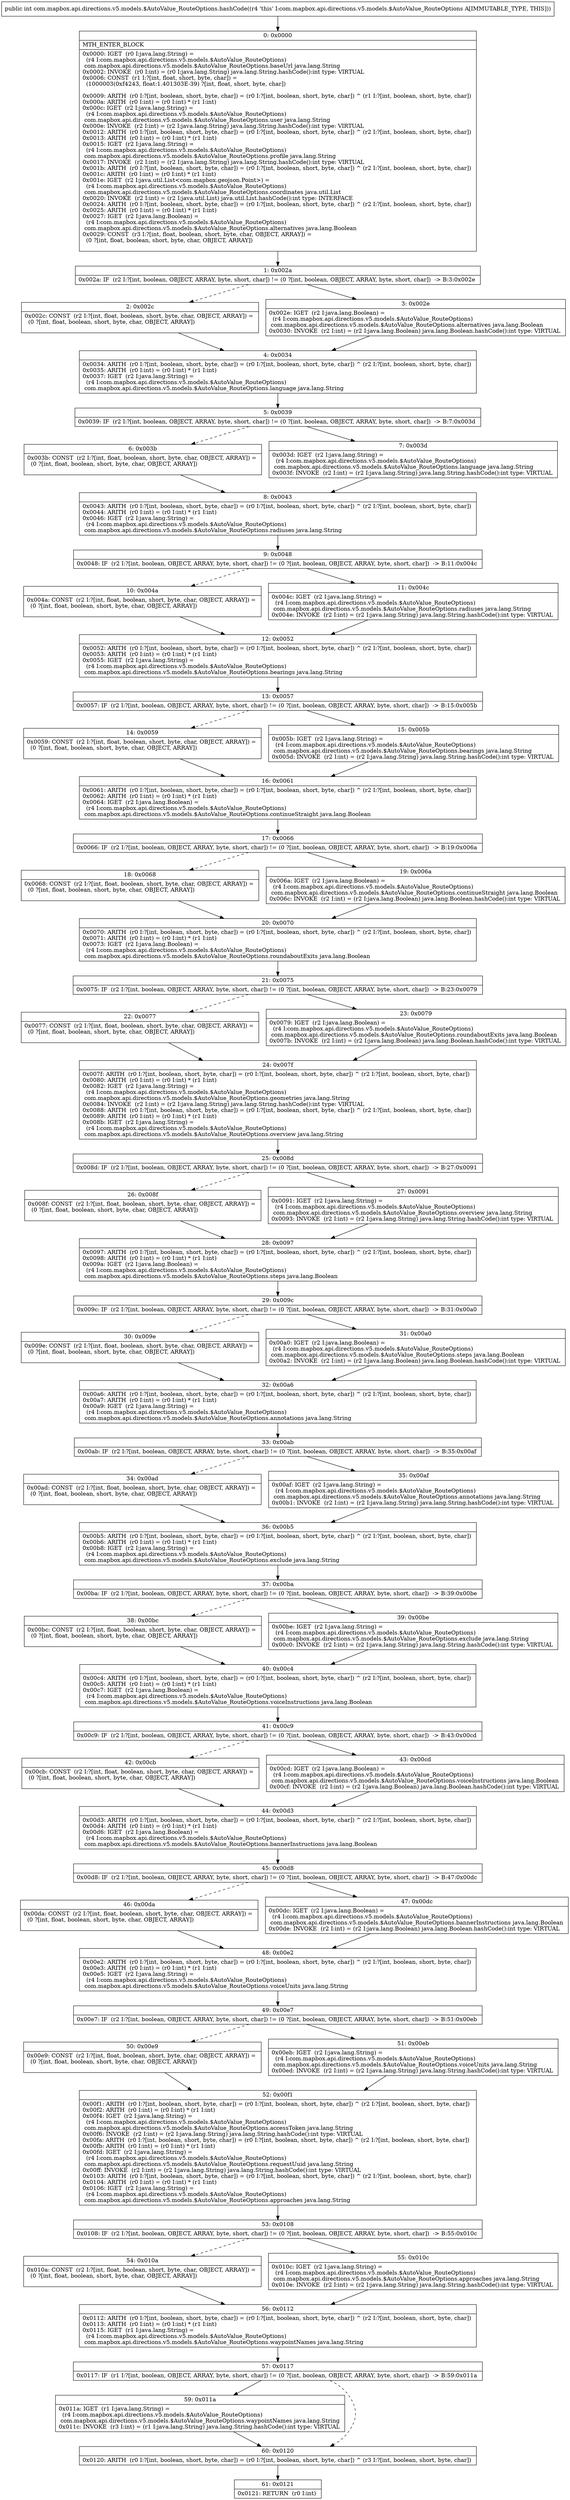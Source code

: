 digraph "CFG forcom.mapbox.api.directions.v5.models.$AutoValue_RouteOptions.hashCode()I" {
Node_0 [shape=record,label="{0\:\ 0x0000|MTH_ENTER_BLOCK\l|0x0000: IGET  (r0 I:java.lang.String) = \l  (r4 I:com.mapbox.api.directions.v5.models.$AutoValue_RouteOptions)\l com.mapbox.api.directions.v5.models.$AutoValue_RouteOptions.baseUrl java.lang.String \l0x0002: INVOKE  (r0 I:int) = (r0 I:java.lang.String) java.lang.String.hashCode():int type: VIRTUAL \l0x0006: CONST  (r1 I:?[int, float, short, byte, char]) = \l  (1000003(0xf4243, float:1.401303E\-39) ?[int, float, short, byte, char])\l \l0x0009: ARITH  (r0 I:?[int, boolean, short, byte, char]) = (r0 I:?[int, boolean, short, byte, char]) ^ (r1 I:?[int, boolean, short, byte, char]) \l0x000a: ARITH  (r0 I:int) = (r0 I:int) * (r1 I:int) \l0x000c: IGET  (r2 I:java.lang.String) = \l  (r4 I:com.mapbox.api.directions.v5.models.$AutoValue_RouteOptions)\l com.mapbox.api.directions.v5.models.$AutoValue_RouteOptions.user java.lang.String \l0x000e: INVOKE  (r2 I:int) = (r2 I:java.lang.String) java.lang.String.hashCode():int type: VIRTUAL \l0x0012: ARITH  (r0 I:?[int, boolean, short, byte, char]) = (r0 I:?[int, boolean, short, byte, char]) ^ (r2 I:?[int, boolean, short, byte, char]) \l0x0013: ARITH  (r0 I:int) = (r0 I:int) * (r1 I:int) \l0x0015: IGET  (r2 I:java.lang.String) = \l  (r4 I:com.mapbox.api.directions.v5.models.$AutoValue_RouteOptions)\l com.mapbox.api.directions.v5.models.$AutoValue_RouteOptions.profile java.lang.String \l0x0017: INVOKE  (r2 I:int) = (r2 I:java.lang.String) java.lang.String.hashCode():int type: VIRTUAL \l0x001b: ARITH  (r0 I:?[int, boolean, short, byte, char]) = (r0 I:?[int, boolean, short, byte, char]) ^ (r2 I:?[int, boolean, short, byte, char]) \l0x001c: ARITH  (r0 I:int) = (r0 I:int) * (r1 I:int) \l0x001e: IGET  (r2 I:java.util.List\<com.mapbox.geojson.Point\>) = \l  (r4 I:com.mapbox.api.directions.v5.models.$AutoValue_RouteOptions)\l com.mapbox.api.directions.v5.models.$AutoValue_RouteOptions.coordinates java.util.List \l0x0020: INVOKE  (r2 I:int) = (r2 I:java.util.List) java.util.List.hashCode():int type: INTERFACE \l0x0024: ARITH  (r0 I:?[int, boolean, short, byte, char]) = (r0 I:?[int, boolean, short, byte, char]) ^ (r2 I:?[int, boolean, short, byte, char]) \l0x0025: ARITH  (r0 I:int) = (r0 I:int) * (r1 I:int) \l0x0027: IGET  (r2 I:java.lang.Boolean) = \l  (r4 I:com.mapbox.api.directions.v5.models.$AutoValue_RouteOptions)\l com.mapbox.api.directions.v5.models.$AutoValue_RouteOptions.alternatives java.lang.Boolean \l0x0029: CONST  (r3 I:?[int, float, boolean, short, byte, char, OBJECT, ARRAY]) = \l  (0 ?[int, float, boolean, short, byte, char, OBJECT, ARRAY])\l \l}"];
Node_1 [shape=record,label="{1\:\ 0x002a|0x002a: IF  (r2 I:?[int, boolean, OBJECT, ARRAY, byte, short, char]) != (0 ?[int, boolean, OBJECT, ARRAY, byte, short, char])  \-\> B:3:0x002e \l}"];
Node_2 [shape=record,label="{2\:\ 0x002c|0x002c: CONST  (r2 I:?[int, float, boolean, short, byte, char, OBJECT, ARRAY]) = \l  (0 ?[int, float, boolean, short, byte, char, OBJECT, ARRAY])\l \l}"];
Node_3 [shape=record,label="{3\:\ 0x002e|0x002e: IGET  (r2 I:java.lang.Boolean) = \l  (r4 I:com.mapbox.api.directions.v5.models.$AutoValue_RouteOptions)\l com.mapbox.api.directions.v5.models.$AutoValue_RouteOptions.alternatives java.lang.Boolean \l0x0030: INVOKE  (r2 I:int) = (r2 I:java.lang.Boolean) java.lang.Boolean.hashCode():int type: VIRTUAL \l}"];
Node_4 [shape=record,label="{4\:\ 0x0034|0x0034: ARITH  (r0 I:?[int, boolean, short, byte, char]) = (r0 I:?[int, boolean, short, byte, char]) ^ (r2 I:?[int, boolean, short, byte, char]) \l0x0035: ARITH  (r0 I:int) = (r0 I:int) * (r1 I:int) \l0x0037: IGET  (r2 I:java.lang.String) = \l  (r4 I:com.mapbox.api.directions.v5.models.$AutoValue_RouteOptions)\l com.mapbox.api.directions.v5.models.$AutoValue_RouteOptions.language java.lang.String \l}"];
Node_5 [shape=record,label="{5\:\ 0x0039|0x0039: IF  (r2 I:?[int, boolean, OBJECT, ARRAY, byte, short, char]) != (0 ?[int, boolean, OBJECT, ARRAY, byte, short, char])  \-\> B:7:0x003d \l}"];
Node_6 [shape=record,label="{6\:\ 0x003b|0x003b: CONST  (r2 I:?[int, float, boolean, short, byte, char, OBJECT, ARRAY]) = \l  (0 ?[int, float, boolean, short, byte, char, OBJECT, ARRAY])\l \l}"];
Node_7 [shape=record,label="{7\:\ 0x003d|0x003d: IGET  (r2 I:java.lang.String) = \l  (r4 I:com.mapbox.api.directions.v5.models.$AutoValue_RouteOptions)\l com.mapbox.api.directions.v5.models.$AutoValue_RouteOptions.language java.lang.String \l0x003f: INVOKE  (r2 I:int) = (r2 I:java.lang.String) java.lang.String.hashCode():int type: VIRTUAL \l}"];
Node_8 [shape=record,label="{8\:\ 0x0043|0x0043: ARITH  (r0 I:?[int, boolean, short, byte, char]) = (r0 I:?[int, boolean, short, byte, char]) ^ (r2 I:?[int, boolean, short, byte, char]) \l0x0044: ARITH  (r0 I:int) = (r0 I:int) * (r1 I:int) \l0x0046: IGET  (r2 I:java.lang.String) = \l  (r4 I:com.mapbox.api.directions.v5.models.$AutoValue_RouteOptions)\l com.mapbox.api.directions.v5.models.$AutoValue_RouteOptions.radiuses java.lang.String \l}"];
Node_9 [shape=record,label="{9\:\ 0x0048|0x0048: IF  (r2 I:?[int, boolean, OBJECT, ARRAY, byte, short, char]) != (0 ?[int, boolean, OBJECT, ARRAY, byte, short, char])  \-\> B:11:0x004c \l}"];
Node_10 [shape=record,label="{10\:\ 0x004a|0x004a: CONST  (r2 I:?[int, float, boolean, short, byte, char, OBJECT, ARRAY]) = \l  (0 ?[int, float, boolean, short, byte, char, OBJECT, ARRAY])\l \l}"];
Node_11 [shape=record,label="{11\:\ 0x004c|0x004c: IGET  (r2 I:java.lang.String) = \l  (r4 I:com.mapbox.api.directions.v5.models.$AutoValue_RouteOptions)\l com.mapbox.api.directions.v5.models.$AutoValue_RouteOptions.radiuses java.lang.String \l0x004e: INVOKE  (r2 I:int) = (r2 I:java.lang.String) java.lang.String.hashCode():int type: VIRTUAL \l}"];
Node_12 [shape=record,label="{12\:\ 0x0052|0x0052: ARITH  (r0 I:?[int, boolean, short, byte, char]) = (r0 I:?[int, boolean, short, byte, char]) ^ (r2 I:?[int, boolean, short, byte, char]) \l0x0053: ARITH  (r0 I:int) = (r0 I:int) * (r1 I:int) \l0x0055: IGET  (r2 I:java.lang.String) = \l  (r4 I:com.mapbox.api.directions.v5.models.$AutoValue_RouteOptions)\l com.mapbox.api.directions.v5.models.$AutoValue_RouteOptions.bearings java.lang.String \l}"];
Node_13 [shape=record,label="{13\:\ 0x0057|0x0057: IF  (r2 I:?[int, boolean, OBJECT, ARRAY, byte, short, char]) != (0 ?[int, boolean, OBJECT, ARRAY, byte, short, char])  \-\> B:15:0x005b \l}"];
Node_14 [shape=record,label="{14\:\ 0x0059|0x0059: CONST  (r2 I:?[int, float, boolean, short, byte, char, OBJECT, ARRAY]) = \l  (0 ?[int, float, boolean, short, byte, char, OBJECT, ARRAY])\l \l}"];
Node_15 [shape=record,label="{15\:\ 0x005b|0x005b: IGET  (r2 I:java.lang.String) = \l  (r4 I:com.mapbox.api.directions.v5.models.$AutoValue_RouteOptions)\l com.mapbox.api.directions.v5.models.$AutoValue_RouteOptions.bearings java.lang.String \l0x005d: INVOKE  (r2 I:int) = (r2 I:java.lang.String) java.lang.String.hashCode():int type: VIRTUAL \l}"];
Node_16 [shape=record,label="{16\:\ 0x0061|0x0061: ARITH  (r0 I:?[int, boolean, short, byte, char]) = (r0 I:?[int, boolean, short, byte, char]) ^ (r2 I:?[int, boolean, short, byte, char]) \l0x0062: ARITH  (r0 I:int) = (r0 I:int) * (r1 I:int) \l0x0064: IGET  (r2 I:java.lang.Boolean) = \l  (r4 I:com.mapbox.api.directions.v5.models.$AutoValue_RouteOptions)\l com.mapbox.api.directions.v5.models.$AutoValue_RouteOptions.continueStraight java.lang.Boolean \l}"];
Node_17 [shape=record,label="{17\:\ 0x0066|0x0066: IF  (r2 I:?[int, boolean, OBJECT, ARRAY, byte, short, char]) != (0 ?[int, boolean, OBJECT, ARRAY, byte, short, char])  \-\> B:19:0x006a \l}"];
Node_18 [shape=record,label="{18\:\ 0x0068|0x0068: CONST  (r2 I:?[int, float, boolean, short, byte, char, OBJECT, ARRAY]) = \l  (0 ?[int, float, boolean, short, byte, char, OBJECT, ARRAY])\l \l}"];
Node_19 [shape=record,label="{19\:\ 0x006a|0x006a: IGET  (r2 I:java.lang.Boolean) = \l  (r4 I:com.mapbox.api.directions.v5.models.$AutoValue_RouteOptions)\l com.mapbox.api.directions.v5.models.$AutoValue_RouteOptions.continueStraight java.lang.Boolean \l0x006c: INVOKE  (r2 I:int) = (r2 I:java.lang.Boolean) java.lang.Boolean.hashCode():int type: VIRTUAL \l}"];
Node_20 [shape=record,label="{20\:\ 0x0070|0x0070: ARITH  (r0 I:?[int, boolean, short, byte, char]) = (r0 I:?[int, boolean, short, byte, char]) ^ (r2 I:?[int, boolean, short, byte, char]) \l0x0071: ARITH  (r0 I:int) = (r0 I:int) * (r1 I:int) \l0x0073: IGET  (r2 I:java.lang.Boolean) = \l  (r4 I:com.mapbox.api.directions.v5.models.$AutoValue_RouteOptions)\l com.mapbox.api.directions.v5.models.$AutoValue_RouteOptions.roundaboutExits java.lang.Boolean \l}"];
Node_21 [shape=record,label="{21\:\ 0x0075|0x0075: IF  (r2 I:?[int, boolean, OBJECT, ARRAY, byte, short, char]) != (0 ?[int, boolean, OBJECT, ARRAY, byte, short, char])  \-\> B:23:0x0079 \l}"];
Node_22 [shape=record,label="{22\:\ 0x0077|0x0077: CONST  (r2 I:?[int, float, boolean, short, byte, char, OBJECT, ARRAY]) = \l  (0 ?[int, float, boolean, short, byte, char, OBJECT, ARRAY])\l \l}"];
Node_23 [shape=record,label="{23\:\ 0x0079|0x0079: IGET  (r2 I:java.lang.Boolean) = \l  (r4 I:com.mapbox.api.directions.v5.models.$AutoValue_RouteOptions)\l com.mapbox.api.directions.v5.models.$AutoValue_RouteOptions.roundaboutExits java.lang.Boolean \l0x007b: INVOKE  (r2 I:int) = (r2 I:java.lang.Boolean) java.lang.Boolean.hashCode():int type: VIRTUAL \l}"];
Node_24 [shape=record,label="{24\:\ 0x007f|0x007f: ARITH  (r0 I:?[int, boolean, short, byte, char]) = (r0 I:?[int, boolean, short, byte, char]) ^ (r2 I:?[int, boolean, short, byte, char]) \l0x0080: ARITH  (r0 I:int) = (r0 I:int) * (r1 I:int) \l0x0082: IGET  (r2 I:java.lang.String) = \l  (r4 I:com.mapbox.api.directions.v5.models.$AutoValue_RouteOptions)\l com.mapbox.api.directions.v5.models.$AutoValue_RouteOptions.geometries java.lang.String \l0x0084: INVOKE  (r2 I:int) = (r2 I:java.lang.String) java.lang.String.hashCode():int type: VIRTUAL \l0x0088: ARITH  (r0 I:?[int, boolean, short, byte, char]) = (r0 I:?[int, boolean, short, byte, char]) ^ (r2 I:?[int, boolean, short, byte, char]) \l0x0089: ARITH  (r0 I:int) = (r0 I:int) * (r1 I:int) \l0x008b: IGET  (r2 I:java.lang.String) = \l  (r4 I:com.mapbox.api.directions.v5.models.$AutoValue_RouteOptions)\l com.mapbox.api.directions.v5.models.$AutoValue_RouteOptions.overview java.lang.String \l}"];
Node_25 [shape=record,label="{25\:\ 0x008d|0x008d: IF  (r2 I:?[int, boolean, OBJECT, ARRAY, byte, short, char]) != (0 ?[int, boolean, OBJECT, ARRAY, byte, short, char])  \-\> B:27:0x0091 \l}"];
Node_26 [shape=record,label="{26\:\ 0x008f|0x008f: CONST  (r2 I:?[int, float, boolean, short, byte, char, OBJECT, ARRAY]) = \l  (0 ?[int, float, boolean, short, byte, char, OBJECT, ARRAY])\l \l}"];
Node_27 [shape=record,label="{27\:\ 0x0091|0x0091: IGET  (r2 I:java.lang.String) = \l  (r4 I:com.mapbox.api.directions.v5.models.$AutoValue_RouteOptions)\l com.mapbox.api.directions.v5.models.$AutoValue_RouteOptions.overview java.lang.String \l0x0093: INVOKE  (r2 I:int) = (r2 I:java.lang.String) java.lang.String.hashCode():int type: VIRTUAL \l}"];
Node_28 [shape=record,label="{28\:\ 0x0097|0x0097: ARITH  (r0 I:?[int, boolean, short, byte, char]) = (r0 I:?[int, boolean, short, byte, char]) ^ (r2 I:?[int, boolean, short, byte, char]) \l0x0098: ARITH  (r0 I:int) = (r0 I:int) * (r1 I:int) \l0x009a: IGET  (r2 I:java.lang.Boolean) = \l  (r4 I:com.mapbox.api.directions.v5.models.$AutoValue_RouteOptions)\l com.mapbox.api.directions.v5.models.$AutoValue_RouteOptions.steps java.lang.Boolean \l}"];
Node_29 [shape=record,label="{29\:\ 0x009c|0x009c: IF  (r2 I:?[int, boolean, OBJECT, ARRAY, byte, short, char]) != (0 ?[int, boolean, OBJECT, ARRAY, byte, short, char])  \-\> B:31:0x00a0 \l}"];
Node_30 [shape=record,label="{30\:\ 0x009e|0x009e: CONST  (r2 I:?[int, float, boolean, short, byte, char, OBJECT, ARRAY]) = \l  (0 ?[int, float, boolean, short, byte, char, OBJECT, ARRAY])\l \l}"];
Node_31 [shape=record,label="{31\:\ 0x00a0|0x00a0: IGET  (r2 I:java.lang.Boolean) = \l  (r4 I:com.mapbox.api.directions.v5.models.$AutoValue_RouteOptions)\l com.mapbox.api.directions.v5.models.$AutoValue_RouteOptions.steps java.lang.Boolean \l0x00a2: INVOKE  (r2 I:int) = (r2 I:java.lang.Boolean) java.lang.Boolean.hashCode():int type: VIRTUAL \l}"];
Node_32 [shape=record,label="{32\:\ 0x00a6|0x00a6: ARITH  (r0 I:?[int, boolean, short, byte, char]) = (r0 I:?[int, boolean, short, byte, char]) ^ (r2 I:?[int, boolean, short, byte, char]) \l0x00a7: ARITH  (r0 I:int) = (r0 I:int) * (r1 I:int) \l0x00a9: IGET  (r2 I:java.lang.String) = \l  (r4 I:com.mapbox.api.directions.v5.models.$AutoValue_RouteOptions)\l com.mapbox.api.directions.v5.models.$AutoValue_RouteOptions.annotations java.lang.String \l}"];
Node_33 [shape=record,label="{33\:\ 0x00ab|0x00ab: IF  (r2 I:?[int, boolean, OBJECT, ARRAY, byte, short, char]) != (0 ?[int, boolean, OBJECT, ARRAY, byte, short, char])  \-\> B:35:0x00af \l}"];
Node_34 [shape=record,label="{34\:\ 0x00ad|0x00ad: CONST  (r2 I:?[int, float, boolean, short, byte, char, OBJECT, ARRAY]) = \l  (0 ?[int, float, boolean, short, byte, char, OBJECT, ARRAY])\l \l}"];
Node_35 [shape=record,label="{35\:\ 0x00af|0x00af: IGET  (r2 I:java.lang.String) = \l  (r4 I:com.mapbox.api.directions.v5.models.$AutoValue_RouteOptions)\l com.mapbox.api.directions.v5.models.$AutoValue_RouteOptions.annotations java.lang.String \l0x00b1: INVOKE  (r2 I:int) = (r2 I:java.lang.String) java.lang.String.hashCode():int type: VIRTUAL \l}"];
Node_36 [shape=record,label="{36\:\ 0x00b5|0x00b5: ARITH  (r0 I:?[int, boolean, short, byte, char]) = (r0 I:?[int, boolean, short, byte, char]) ^ (r2 I:?[int, boolean, short, byte, char]) \l0x00b6: ARITH  (r0 I:int) = (r0 I:int) * (r1 I:int) \l0x00b8: IGET  (r2 I:java.lang.String) = \l  (r4 I:com.mapbox.api.directions.v5.models.$AutoValue_RouteOptions)\l com.mapbox.api.directions.v5.models.$AutoValue_RouteOptions.exclude java.lang.String \l}"];
Node_37 [shape=record,label="{37\:\ 0x00ba|0x00ba: IF  (r2 I:?[int, boolean, OBJECT, ARRAY, byte, short, char]) != (0 ?[int, boolean, OBJECT, ARRAY, byte, short, char])  \-\> B:39:0x00be \l}"];
Node_38 [shape=record,label="{38\:\ 0x00bc|0x00bc: CONST  (r2 I:?[int, float, boolean, short, byte, char, OBJECT, ARRAY]) = \l  (0 ?[int, float, boolean, short, byte, char, OBJECT, ARRAY])\l \l}"];
Node_39 [shape=record,label="{39\:\ 0x00be|0x00be: IGET  (r2 I:java.lang.String) = \l  (r4 I:com.mapbox.api.directions.v5.models.$AutoValue_RouteOptions)\l com.mapbox.api.directions.v5.models.$AutoValue_RouteOptions.exclude java.lang.String \l0x00c0: INVOKE  (r2 I:int) = (r2 I:java.lang.String) java.lang.String.hashCode():int type: VIRTUAL \l}"];
Node_40 [shape=record,label="{40\:\ 0x00c4|0x00c4: ARITH  (r0 I:?[int, boolean, short, byte, char]) = (r0 I:?[int, boolean, short, byte, char]) ^ (r2 I:?[int, boolean, short, byte, char]) \l0x00c5: ARITH  (r0 I:int) = (r0 I:int) * (r1 I:int) \l0x00c7: IGET  (r2 I:java.lang.Boolean) = \l  (r4 I:com.mapbox.api.directions.v5.models.$AutoValue_RouteOptions)\l com.mapbox.api.directions.v5.models.$AutoValue_RouteOptions.voiceInstructions java.lang.Boolean \l}"];
Node_41 [shape=record,label="{41\:\ 0x00c9|0x00c9: IF  (r2 I:?[int, boolean, OBJECT, ARRAY, byte, short, char]) != (0 ?[int, boolean, OBJECT, ARRAY, byte, short, char])  \-\> B:43:0x00cd \l}"];
Node_42 [shape=record,label="{42\:\ 0x00cb|0x00cb: CONST  (r2 I:?[int, float, boolean, short, byte, char, OBJECT, ARRAY]) = \l  (0 ?[int, float, boolean, short, byte, char, OBJECT, ARRAY])\l \l}"];
Node_43 [shape=record,label="{43\:\ 0x00cd|0x00cd: IGET  (r2 I:java.lang.Boolean) = \l  (r4 I:com.mapbox.api.directions.v5.models.$AutoValue_RouteOptions)\l com.mapbox.api.directions.v5.models.$AutoValue_RouteOptions.voiceInstructions java.lang.Boolean \l0x00cf: INVOKE  (r2 I:int) = (r2 I:java.lang.Boolean) java.lang.Boolean.hashCode():int type: VIRTUAL \l}"];
Node_44 [shape=record,label="{44\:\ 0x00d3|0x00d3: ARITH  (r0 I:?[int, boolean, short, byte, char]) = (r0 I:?[int, boolean, short, byte, char]) ^ (r2 I:?[int, boolean, short, byte, char]) \l0x00d4: ARITH  (r0 I:int) = (r0 I:int) * (r1 I:int) \l0x00d6: IGET  (r2 I:java.lang.Boolean) = \l  (r4 I:com.mapbox.api.directions.v5.models.$AutoValue_RouteOptions)\l com.mapbox.api.directions.v5.models.$AutoValue_RouteOptions.bannerInstructions java.lang.Boolean \l}"];
Node_45 [shape=record,label="{45\:\ 0x00d8|0x00d8: IF  (r2 I:?[int, boolean, OBJECT, ARRAY, byte, short, char]) != (0 ?[int, boolean, OBJECT, ARRAY, byte, short, char])  \-\> B:47:0x00dc \l}"];
Node_46 [shape=record,label="{46\:\ 0x00da|0x00da: CONST  (r2 I:?[int, float, boolean, short, byte, char, OBJECT, ARRAY]) = \l  (0 ?[int, float, boolean, short, byte, char, OBJECT, ARRAY])\l \l}"];
Node_47 [shape=record,label="{47\:\ 0x00dc|0x00dc: IGET  (r2 I:java.lang.Boolean) = \l  (r4 I:com.mapbox.api.directions.v5.models.$AutoValue_RouteOptions)\l com.mapbox.api.directions.v5.models.$AutoValue_RouteOptions.bannerInstructions java.lang.Boolean \l0x00de: INVOKE  (r2 I:int) = (r2 I:java.lang.Boolean) java.lang.Boolean.hashCode():int type: VIRTUAL \l}"];
Node_48 [shape=record,label="{48\:\ 0x00e2|0x00e2: ARITH  (r0 I:?[int, boolean, short, byte, char]) = (r0 I:?[int, boolean, short, byte, char]) ^ (r2 I:?[int, boolean, short, byte, char]) \l0x00e3: ARITH  (r0 I:int) = (r0 I:int) * (r1 I:int) \l0x00e5: IGET  (r2 I:java.lang.String) = \l  (r4 I:com.mapbox.api.directions.v5.models.$AutoValue_RouteOptions)\l com.mapbox.api.directions.v5.models.$AutoValue_RouteOptions.voiceUnits java.lang.String \l}"];
Node_49 [shape=record,label="{49\:\ 0x00e7|0x00e7: IF  (r2 I:?[int, boolean, OBJECT, ARRAY, byte, short, char]) != (0 ?[int, boolean, OBJECT, ARRAY, byte, short, char])  \-\> B:51:0x00eb \l}"];
Node_50 [shape=record,label="{50\:\ 0x00e9|0x00e9: CONST  (r2 I:?[int, float, boolean, short, byte, char, OBJECT, ARRAY]) = \l  (0 ?[int, float, boolean, short, byte, char, OBJECT, ARRAY])\l \l}"];
Node_51 [shape=record,label="{51\:\ 0x00eb|0x00eb: IGET  (r2 I:java.lang.String) = \l  (r4 I:com.mapbox.api.directions.v5.models.$AutoValue_RouteOptions)\l com.mapbox.api.directions.v5.models.$AutoValue_RouteOptions.voiceUnits java.lang.String \l0x00ed: INVOKE  (r2 I:int) = (r2 I:java.lang.String) java.lang.String.hashCode():int type: VIRTUAL \l}"];
Node_52 [shape=record,label="{52\:\ 0x00f1|0x00f1: ARITH  (r0 I:?[int, boolean, short, byte, char]) = (r0 I:?[int, boolean, short, byte, char]) ^ (r2 I:?[int, boolean, short, byte, char]) \l0x00f2: ARITH  (r0 I:int) = (r0 I:int) * (r1 I:int) \l0x00f4: IGET  (r2 I:java.lang.String) = \l  (r4 I:com.mapbox.api.directions.v5.models.$AutoValue_RouteOptions)\l com.mapbox.api.directions.v5.models.$AutoValue_RouteOptions.accessToken java.lang.String \l0x00f6: INVOKE  (r2 I:int) = (r2 I:java.lang.String) java.lang.String.hashCode():int type: VIRTUAL \l0x00fa: ARITH  (r0 I:?[int, boolean, short, byte, char]) = (r0 I:?[int, boolean, short, byte, char]) ^ (r2 I:?[int, boolean, short, byte, char]) \l0x00fb: ARITH  (r0 I:int) = (r0 I:int) * (r1 I:int) \l0x00fd: IGET  (r2 I:java.lang.String) = \l  (r4 I:com.mapbox.api.directions.v5.models.$AutoValue_RouteOptions)\l com.mapbox.api.directions.v5.models.$AutoValue_RouteOptions.requestUuid java.lang.String \l0x00ff: INVOKE  (r2 I:int) = (r2 I:java.lang.String) java.lang.String.hashCode():int type: VIRTUAL \l0x0103: ARITH  (r0 I:?[int, boolean, short, byte, char]) = (r0 I:?[int, boolean, short, byte, char]) ^ (r2 I:?[int, boolean, short, byte, char]) \l0x0104: ARITH  (r0 I:int) = (r0 I:int) * (r1 I:int) \l0x0106: IGET  (r2 I:java.lang.String) = \l  (r4 I:com.mapbox.api.directions.v5.models.$AutoValue_RouteOptions)\l com.mapbox.api.directions.v5.models.$AutoValue_RouteOptions.approaches java.lang.String \l}"];
Node_53 [shape=record,label="{53\:\ 0x0108|0x0108: IF  (r2 I:?[int, boolean, OBJECT, ARRAY, byte, short, char]) != (0 ?[int, boolean, OBJECT, ARRAY, byte, short, char])  \-\> B:55:0x010c \l}"];
Node_54 [shape=record,label="{54\:\ 0x010a|0x010a: CONST  (r2 I:?[int, float, boolean, short, byte, char, OBJECT, ARRAY]) = \l  (0 ?[int, float, boolean, short, byte, char, OBJECT, ARRAY])\l \l}"];
Node_55 [shape=record,label="{55\:\ 0x010c|0x010c: IGET  (r2 I:java.lang.String) = \l  (r4 I:com.mapbox.api.directions.v5.models.$AutoValue_RouteOptions)\l com.mapbox.api.directions.v5.models.$AutoValue_RouteOptions.approaches java.lang.String \l0x010e: INVOKE  (r2 I:int) = (r2 I:java.lang.String) java.lang.String.hashCode():int type: VIRTUAL \l}"];
Node_56 [shape=record,label="{56\:\ 0x0112|0x0112: ARITH  (r0 I:?[int, boolean, short, byte, char]) = (r0 I:?[int, boolean, short, byte, char]) ^ (r2 I:?[int, boolean, short, byte, char]) \l0x0113: ARITH  (r0 I:int) = (r0 I:int) * (r1 I:int) \l0x0115: IGET  (r1 I:java.lang.String) = \l  (r4 I:com.mapbox.api.directions.v5.models.$AutoValue_RouteOptions)\l com.mapbox.api.directions.v5.models.$AutoValue_RouteOptions.waypointNames java.lang.String \l}"];
Node_57 [shape=record,label="{57\:\ 0x0117|0x0117: IF  (r1 I:?[int, boolean, OBJECT, ARRAY, byte, short, char]) != (0 ?[int, boolean, OBJECT, ARRAY, byte, short, char])  \-\> B:59:0x011a \l}"];
Node_59 [shape=record,label="{59\:\ 0x011a|0x011a: IGET  (r1 I:java.lang.String) = \l  (r4 I:com.mapbox.api.directions.v5.models.$AutoValue_RouteOptions)\l com.mapbox.api.directions.v5.models.$AutoValue_RouteOptions.waypointNames java.lang.String \l0x011c: INVOKE  (r3 I:int) = (r1 I:java.lang.String) java.lang.String.hashCode():int type: VIRTUAL \l}"];
Node_60 [shape=record,label="{60\:\ 0x0120|0x0120: ARITH  (r0 I:?[int, boolean, short, byte, char]) = (r0 I:?[int, boolean, short, byte, char]) ^ (r3 I:?[int, boolean, short, byte, char]) \l}"];
Node_61 [shape=record,label="{61\:\ 0x0121|0x0121: RETURN  (r0 I:int) \l}"];
MethodNode[shape=record,label="{public int com.mapbox.api.directions.v5.models.$AutoValue_RouteOptions.hashCode((r4 'this' I:com.mapbox.api.directions.v5.models.$AutoValue_RouteOptions A[IMMUTABLE_TYPE, THIS])) }"];
MethodNode -> Node_0;
Node_0 -> Node_1;
Node_1 -> Node_2[style=dashed];
Node_1 -> Node_3;
Node_2 -> Node_4;
Node_3 -> Node_4;
Node_4 -> Node_5;
Node_5 -> Node_6[style=dashed];
Node_5 -> Node_7;
Node_6 -> Node_8;
Node_7 -> Node_8;
Node_8 -> Node_9;
Node_9 -> Node_10[style=dashed];
Node_9 -> Node_11;
Node_10 -> Node_12;
Node_11 -> Node_12;
Node_12 -> Node_13;
Node_13 -> Node_14[style=dashed];
Node_13 -> Node_15;
Node_14 -> Node_16;
Node_15 -> Node_16;
Node_16 -> Node_17;
Node_17 -> Node_18[style=dashed];
Node_17 -> Node_19;
Node_18 -> Node_20;
Node_19 -> Node_20;
Node_20 -> Node_21;
Node_21 -> Node_22[style=dashed];
Node_21 -> Node_23;
Node_22 -> Node_24;
Node_23 -> Node_24;
Node_24 -> Node_25;
Node_25 -> Node_26[style=dashed];
Node_25 -> Node_27;
Node_26 -> Node_28;
Node_27 -> Node_28;
Node_28 -> Node_29;
Node_29 -> Node_30[style=dashed];
Node_29 -> Node_31;
Node_30 -> Node_32;
Node_31 -> Node_32;
Node_32 -> Node_33;
Node_33 -> Node_34[style=dashed];
Node_33 -> Node_35;
Node_34 -> Node_36;
Node_35 -> Node_36;
Node_36 -> Node_37;
Node_37 -> Node_38[style=dashed];
Node_37 -> Node_39;
Node_38 -> Node_40;
Node_39 -> Node_40;
Node_40 -> Node_41;
Node_41 -> Node_42[style=dashed];
Node_41 -> Node_43;
Node_42 -> Node_44;
Node_43 -> Node_44;
Node_44 -> Node_45;
Node_45 -> Node_46[style=dashed];
Node_45 -> Node_47;
Node_46 -> Node_48;
Node_47 -> Node_48;
Node_48 -> Node_49;
Node_49 -> Node_50[style=dashed];
Node_49 -> Node_51;
Node_50 -> Node_52;
Node_51 -> Node_52;
Node_52 -> Node_53;
Node_53 -> Node_54[style=dashed];
Node_53 -> Node_55;
Node_54 -> Node_56;
Node_55 -> Node_56;
Node_56 -> Node_57;
Node_57 -> Node_59;
Node_57 -> Node_60[style=dashed];
Node_59 -> Node_60;
Node_60 -> Node_61;
}

